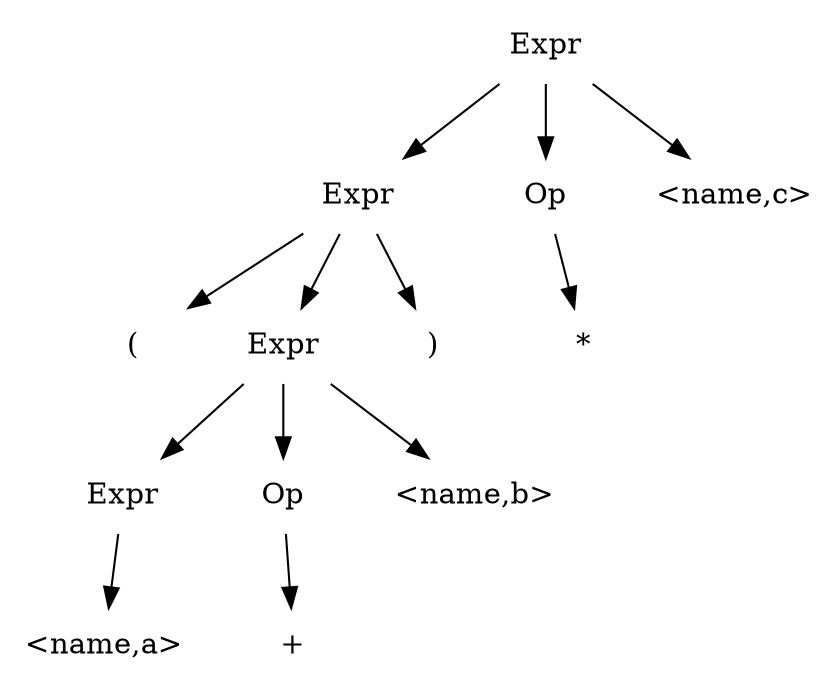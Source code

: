 digraph parsetree {
    size="8,5"
    node [shape = plaintext];
    e1 [label = "Expr"];
    e2 [label = "Expr"];
    e3 [label = "Expr"];
    e4 [label = "Expr"];
    op1 [label = "Op"];
    op2 [label = "Op"];
    e1 -> e2;
    e1 -> op1;
    e1 -> "<name,c>";
    e2 -> "(";
    e2 -> e3;
    e2 -> ")";
    e3 -> e4;
    e3 -> op2;
    e3 -> "<name,b>"
    e4 -> "<name,a>"
    op1 -> "*";
    op2 -> "+"
    { rank=same; "(" -> e3 -> ")" [style=invis]}
}
